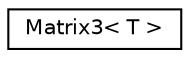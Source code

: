 digraph "Graphical Class Hierarchy"
{
 // INTERACTIVE_SVG=YES
  edge [fontname="Helvetica",fontsize="10",labelfontname="Helvetica",labelfontsize="10"];
  node [fontname="Helvetica",fontsize="10",shape=record];
  rankdir="LR";
  Node1 [label="Matrix3\< T \>",height=0.2,width=0.4,color="black", fillcolor="white", style="filled",URL="$classMatrix3.html"];
}
